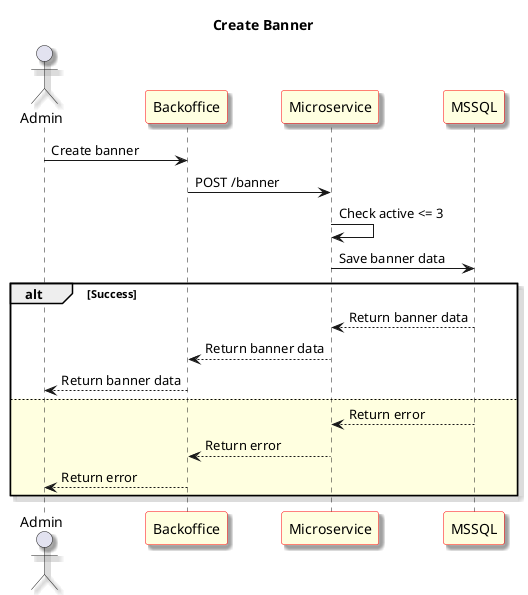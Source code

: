 @startuml Create Banner
skinparam shadowing true
skinparam sequence {
	ParticipantBackgroundColor LightYellow
	ParticipantBorderColor red
}
Title: Create Banner
actor "Admin" as User1
participant "Backoffice" as Frontend
participant "Microservice" as Microservice
participant "MSSQL" as Database

User1 -> Frontend: Create banner

Frontend -> Microservice: POST /banner

Microservice -> Microservice: Check active <= 3

Microservice -> Database: Save banner data

alt Success

Database --> Microservice: Return banner data

Microservice --> Frontend: Return banner data

Frontend --> User1: Return banner data

else #LightYellow

Database --> Microservice: Return error

Microservice --> Frontend: Return error

Frontend --> User1: Return error

end


@enduml